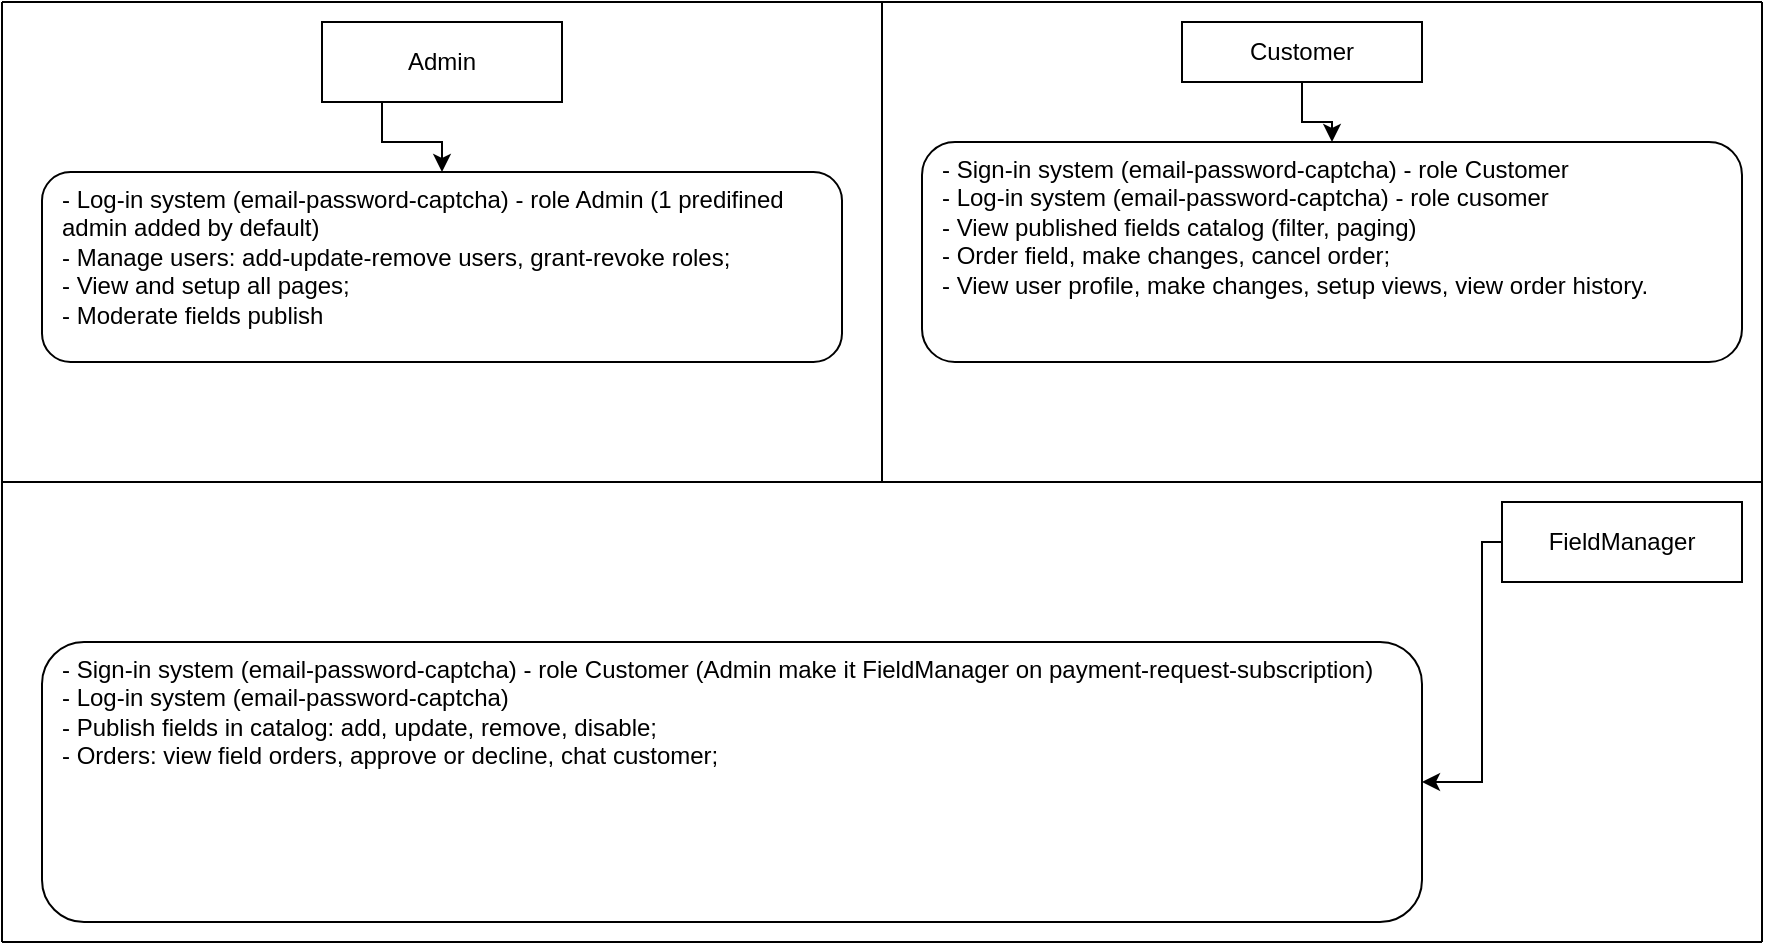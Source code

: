 <mxfile version="22.1.21" type="github" pages="2">
  <diagram name="Страница — 1" id="70BHOpl2UOvMuAp0euyL">
    <mxGraphModel dx="954" dy="495" grid="1" gridSize="10" guides="1" tooltips="1" connect="1" arrows="1" fold="1" page="1" pageScale="1" pageWidth="827" pageHeight="1169" math="0" shadow="0">
      <root>
        <mxCell id="0" />
        <mxCell id="1" parent="0" />
        <mxCell id="DcJVhh-An-SCEbFHaCnj-7" style="edgeStyle=orthogonalEdgeStyle;rounded=0;orthogonalLoop=1;jettySize=auto;html=1;exitX=0.25;exitY=1;exitDx=0;exitDy=0;" edge="1" parent="1" source="DcJVhh-An-SCEbFHaCnj-1" target="DcJVhh-An-SCEbFHaCnj-5">
          <mxGeometry relative="1" as="geometry">
            <Array as="points" />
          </mxGeometry>
        </mxCell>
        <mxCell id="DcJVhh-An-SCEbFHaCnj-1" value="Admin" style="rounded=0;whiteSpace=wrap;html=1;" vertex="1" parent="1">
          <mxGeometry x="160" y="10" width="120" height="40" as="geometry" />
        </mxCell>
        <mxCell id="DcJVhh-An-SCEbFHaCnj-23" value="" style="edgeStyle=orthogonalEdgeStyle;rounded=0;orthogonalLoop=1;jettySize=auto;html=1;entryX=1;entryY=0.5;entryDx=0;entryDy=0;" edge="1" parent="1" source="DcJVhh-An-SCEbFHaCnj-2" target="DcJVhh-An-SCEbFHaCnj-20">
          <mxGeometry relative="1" as="geometry">
            <mxPoint x="740" y="400" as="targetPoint" />
            <Array as="points">
              <mxPoint x="740" y="270" />
              <mxPoint x="740" y="390" />
            </Array>
          </mxGeometry>
        </mxCell>
        <mxCell id="DcJVhh-An-SCEbFHaCnj-2" value="FieldManager" style="rounded=0;whiteSpace=wrap;html=1;" vertex="1" parent="1">
          <mxGeometry x="750" y="250" width="120" height="40" as="geometry" />
        </mxCell>
        <mxCell id="DcJVhh-An-SCEbFHaCnj-19" value="" style="edgeStyle=orthogonalEdgeStyle;rounded=0;orthogonalLoop=1;jettySize=auto;html=1;" edge="1" parent="1" source="DcJVhh-An-SCEbFHaCnj-3" target="DcJVhh-An-SCEbFHaCnj-10">
          <mxGeometry relative="1" as="geometry" />
        </mxCell>
        <mxCell id="DcJVhh-An-SCEbFHaCnj-3" value="Customer" style="rounded=0;whiteSpace=wrap;html=1;" vertex="1" parent="1">
          <mxGeometry x="590" y="10" width="120" height="30" as="geometry" />
        </mxCell>
        <mxCell id="DcJVhh-An-SCEbFHaCnj-5" value="- Log-in system (email-password-captcha) - role Admin (1 predifined admin added by default)&lt;br&gt;- Manage users: add-update-remove users, grant-revoke roles;&amp;nbsp;&lt;br&gt;- View and&amp;nbsp;setup&amp;nbsp;all pages;&lt;br&gt;- Moderate fields publish" style="rounded=1;whiteSpace=wrap;html=1;align=left;spacingLeft=8;verticalAlign=top;" vertex="1" parent="1">
          <mxGeometry x="20" y="85" width="400" height="95" as="geometry" />
        </mxCell>
        <mxCell id="DcJVhh-An-SCEbFHaCnj-8" value="" style="endArrow=none;html=1;rounded=0;" edge="1" parent="1">
          <mxGeometry width="50" height="50" relative="1" as="geometry">
            <mxPoint y="240" as="sourcePoint" />
            <mxPoint x="880" y="240" as="targetPoint" />
          </mxGeometry>
        </mxCell>
        <mxCell id="DcJVhh-An-SCEbFHaCnj-9" value="" style="endArrow=none;html=1;rounded=0;" edge="1" parent="1">
          <mxGeometry width="50" height="50" relative="1" as="geometry">
            <mxPoint x="440" y="240" as="sourcePoint" />
            <mxPoint x="440" as="targetPoint" />
          </mxGeometry>
        </mxCell>
        <mxCell id="DcJVhh-An-SCEbFHaCnj-10" value="- Sign-in system (email-password-captcha) - role Customer&lt;br&gt;- Log-in system (email-password-captcha) - role cusomer&lt;br&gt;- View published fields catalog (filter, paging)&lt;br&gt;- Order field, make changes, cancel order;&lt;br&gt;- View user profile, make changes, setup views, view order history." style="rounded=1;whiteSpace=wrap;html=1;align=left;spacingLeft=8;verticalAlign=top;" vertex="1" parent="1">
          <mxGeometry x="460" y="70" width="410" height="110" as="geometry" />
        </mxCell>
        <mxCell id="DcJVhh-An-SCEbFHaCnj-13" value="" style="endArrow=none;html=1;rounded=0;" edge="1" parent="1">
          <mxGeometry width="50" height="50" relative="1" as="geometry">
            <mxPoint x="880" y="240" as="sourcePoint" />
            <mxPoint x="880" as="targetPoint" />
          </mxGeometry>
        </mxCell>
        <mxCell id="DcJVhh-An-SCEbFHaCnj-14" value="" style="endArrow=none;html=1;rounded=0;" edge="1" parent="1">
          <mxGeometry width="50" height="50" relative="1" as="geometry">
            <mxPoint x="880" y="470" as="sourcePoint" />
            <mxPoint x="880" y="240" as="targetPoint" />
          </mxGeometry>
        </mxCell>
        <mxCell id="DcJVhh-An-SCEbFHaCnj-15" value="" style="endArrow=none;html=1;rounded=0;" edge="1" parent="1">
          <mxGeometry width="50" height="50" relative="1" as="geometry">
            <mxPoint y="470" as="sourcePoint" />
            <mxPoint x="880" y="470" as="targetPoint" />
          </mxGeometry>
        </mxCell>
        <mxCell id="DcJVhh-An-SCEbFHaCnj-16" value="" style="endArrow=none;html=1;rounded=0;" edge="1" parent="1">
          <mxGeometry width="50" height="50" relative="1" as="geometry">
            <mxPoint y="240" as="sourcePoint" />
            <mxPoint as="targetPoint" />
          </mxGeometry>
        </mxCell>
        <mxCell id="DcJVhh-An-SCEbFHaCnj-17" value="" style="endArrow=none;html=1;rounded=0;" edge="1" parent="1">
          <mxGeometry width="50" height="50" relative="1" as="geometry">
            <mxPoint y="470" as="sourcePoint" />
            <mxPoint y="240" as="targetPoint" />
          </mxGeometry>
        </mxCell>
        <mxCell id="DcJVhh-An-SCEbFHaCnj-20" value="- Sign-in system (email-password-captcha) - role Customer (Admin make it FieldManager on payment-request-subscription)&lt;br&gt;- Log-in system (email-password-captcha)&lt;br&gt;- Publish fields in catalog: add, update, remove, disable;&lt;br&gt;- Orders: view field orders, approve or decline, chat customer;" style="rounded=1;whiteSpace=wrap;html=1;align=left;spacingLeft=8;verticalAlign=top;" vertex="1" parent="1">
          <mxGeometry x="20" y="320" width="690" height="140" as="geometry" />
        </mxCell>
        <mxCell id="DcJVhh-An-SCEbFHaCnj-24" value="" style="endArrow=none;html=1;rounded=0;" edge="1" parent="1">
          <mxGeometry width="50" height="50" relative="1" as="geometry">
            <mxPoint as="sourcePoint" />
            <mxPoint x="880" as="targetPoint" />
          </mxGeometry>
        </mxCell>
      </root>
    </mxGraphModel>
  </diagram>
  <diagram id="6aiEzHx2fo466J4ad3kO" name="Страница — 2">
    <mxGraphModel dx="1781" dy="495" grid="1" gridSize="10" guides="1" tooltips="1" connect="1" arrows="1" fold="1" page="1" pageScale="1" pageWidth="827" pageHeight="1169" math="0" shadow="0">
      <root>
        <mxCell id="0" />
        <mxCell id="1" parent="0" />
        <mxCell id="MkS_AtOheGpdKdR-3dni-1" value="&lt;p style=&quot;margin:0px;margin-top:6px;text-align:center;&quot;&gt;&lt;b&gt;Layout page&lt;/b&gt;&lt;/p&gt;&lt;hr&gt;&lt;p style=&quot;margin:0px;margin-left:8px;&quot;&gt;+ Header&lt;/p&gt;&lt;p style=&quot;margin:0px;margin-left:8px;&quot;&gt;+ Menu&lt;/p&gt;&lt;p style=&quot;margin:0px;margin-left:8px;&quot;&gt;+ Body&lt;br&gt;+ Footer&lt;/p&gt;" style="align=left;overflow=fill;html=1;dropTarget=0;whiteSpace=wrap;" vertex="1" parent="1">
          <mxGeometry x="30" y="60" width="140" height="100" as="geometry" />
        </mxCell>
        <mxCell id="MkS_AtOheGpdKdR-3dni-2" value="" style="shape=component;jettyWidth=8;jettyHeight=4;" vertex="1" parent="MkS_AtOheGpdKdR-3dni-1">
          <mxGeometry x="1" width="20" height="20" relative="1" as="geometry">
            <mxPoint x="-24" y="4" as="offset" />
          </mxGeometry>
        </mxCell>
        <mxCell id="MkS_AtOheGpdKdR-3dni-5" style="edgeStyle=orthogonalEdgeStyle;rounded=0;orthogonalLoop=1;jettySize=auto;html=1;exitX=0;exitY=0.25;exitDx=0;exitDy=0;entryX=-0.007;entryY=0.611;entryDx=0;entryDy=0;entryPerimeter=0;" edge="1" parent="1" source="MkS_AtOheGpdKdR-3dni-3">
          <mxGeometry relative="1" as="geometry">
            <mxPoint x="59.02" y="159.99" as="targetPoint" />
          </mxGeometry>
        </mxCell>
        <mxCell id="MkS_AtOheGpdKdR-3dni-3" value="&lt;p style=&quot;margin:0px;margin-top:6px;text-align:center;&quot;&gt;&lt;b&gt;Fields catalog page&lt;/b&gt;&lt;/p&gt;&lt;hr&gt;&lt;p style=&quot;margin:0px;margin-left:8px;&quot;&gt;+ Filter&lt;/p&gt;&lt;p style=&quot;margin:0px;margin-left:8px;&quot;&gt;+ List&lt;br&gt;+ Paginator&lt;/p&gt;" style="align=left;overflow=fill;html=1;dropTarget=0;whiteSpace=wrap;" vertex="1" parent="1">
          <mxGeometry x="90" y="180" width="180" height="90" as="geometry" />
        </mxCell>
        <mxCell id="MkS_AtOheGpdKdR-3dni-4" value="" style="shape=component;jettyWidth=8;jettyHeight=4;" vertex="1" parent="MkS_AtOheGpdKdR-3dni-3">
          <mxGeometry x="1" width="20" height="20" relative="1" as="geometry">
            <mxPoint x="-24" y="4" as="offset" />
          </mxGeometry>
        </mxCell>
        <mxCell id="MkS_AtOheGpdKdR-3dni-8" style="edgeStyle=orthogonalEdgeStyle;rounded=0;orthogonalLoop=1;jettySize=auto;html=1;exitX=0;exitY=0.25;exitDx=0;exitDy=0;entryX=0.05;entryY=1.011;entryDx=0;entryDy=0;entryPerimeter=0;" edge="1" parent="1" source="MkS_AtOheGpdKdR-3dni-6" target="MkS_AtOheGpdKdR-3dni-1">
          <mxGeometry relative="1" as="geometry">
            <mxPoint x="40" y="225" as="targetPoint" />
          </mxGeometry>
        </mxCell>
        <mxCell id="MkS_AtOheGpdKdR-3dni-6" value="&lt;p style=&quot;margin:0px;margin-top:6px;text-align:center;&quot;&gt;&lt;b&gt;Users page&lt;/b&gt;&lt;/p&gt;&lt;hr&gt;&lt;p style=&quot;margin:0px;margin-left:8px;&quot;&gt;+ Filter&lt;/p&gt;&lt;p style=&quot;margin:0px;margin-left:8px;&quot;&gt;+ List&lt;br&gt;+ Paginator&lt;/p&gt;" style="align=left;overflow=fill;html=1;dropTarget=0;whiteSpace=wrap;" vertex="1" parent="1">
          <mxGeometry x="20" y="300" width="180" height="90" as="geometry" />
        </mxCell>
        <mxCell id="MkS_AtOheGpdKdR-3dni-7" value="" style="shape=component;jettyWidth=8;jettyHeight=4;" vertex="1" parent="MkS_AtOheGpdKdR-3dni-6">
          <mxGeometry x="1" width="20" height="20" relative="1" as="geometry">
            <mxPoint x="-24" y="4" as="offset" />
          </mxGeometry>
        </mxCell>
        <mxCell id="MkS_AtOheGpdKdR-3dni-11" value="" style="html=1;points=[[0,0,0,0,5],[0,1,0,0,-5],[1,0,0,0,5],[1,1,0,0,-5]];perimeter=orthogonalPerimeter;outlineConnect=0;targetShapes=umlLifeline;portConstraint=eastwest;newEdgeStyle={&quot;curved&quot;:0,&quot;rounded&quot;:0};" vertex="1" parent="1">
          <mxGeometry x="460" width="10" height="550" as="geometry" />
        </mxCell>
        <mxCell id="MkS_AtOheGpdKdR-3dni-12" value="UI blocks" style="ellipse;whiteSpace=wrap;html=1;" vertex="1" parent="1">
          <mxGeometry x="20" y="10" width="70" height="40" as="geometry" />
        </mxCell>
        <mxCell id="MkS_AtOheGpdKdR-3dni-15" style="edgeStyle=orthogonalEdgeStyle;rounded=0;orthogonalLoop=1;jettySize=auto;html=1;exitX=0;exitY=0.5;exitDx=0;exitDy=0;" edge="1" parent="1" source="MkS_AtOheGpdKdR-3dni-13" target="MkS_AtOheGpdKdR-3dni-1">
          <mxGeometry relative="1" as="geometry" />
        </mxCell>
        <mxCell id="MkS_AtOheGpdKdR-3dni-13" value="&lt;p style=&quot;margin:0px;margin-top:6px;text-align:center;&quot;&gt;&lt;b&gt;Profile page&lt;/b&gt;&lt;/p&gt;&lt;hr&gt;&lt;p style=&quot;margin:0px;margin-left:8px;&quot;&gt;+ Menu&lt;/p&gt;&lt;p style=&quot;margin:0px;margin-left:8px;&quot;&gt;+ Forms&lt;/p&gt;" style="align=left;overflow=fill;html=1;dropTarget=0;whiteSpace=wrap;" vertex="1" parent="1">
          <mxGeometry x="210" y="50" width="130" height="70" as="geometry" />
        </mxCell>
        <mxCell id="MkS_AtOheGpdKdR-3dni-14" value="" style="shape=component;jettyWidth=8;jettyHeight=4;" vertex="1" parent="MkS_AtOheGpdKdR-3dni-13">
          <mxGeometry x="1" width="20" height="20" relative="1" as="geometry">
            <mxPoint x="-24" y="4" as="offset" />
          </mxGeometry>
        </mxCell>
        <mxCell id="MkS_AtOheGpdKdR-3dni-27" style="edgeStyle=orthogonalEdgeStyle;rounded=0;orthogonalLoop=1;jettySize=auto;html=1;exitX=0;exitY=0.25;exitDx=0;exitDy=0;entryX=1;entryY=0.5;entryDx=0;entryDy=0;" edge="1" parent="1" source="MkS_AtOheGpdKdR-3dni-16" target="MkS_AtOheGpdKdR-3dni-6">
          <mxGeometry relative="1" as="geometry" />
        </mxCell>
        <mxCell id="MkS_AtOheGpdKdR-3dni-16" value="&lt;p style=&quot;margin:0px;margin-top:6px;text-align:center;&quot;&gt;&lt;b&gt;User details view&lt;/b&gt;&lt;/p&gt;&lt;hr&gt;&lt;p style=&quot;margin:0px;margin-left:8px;&quot;&gt;+ Fields&lt;/p&gt;&lt;p style=&quot;margin:0px;margin-left:8px;&quot;&gt;+ Actions&lt;br&gt;&lt;/p&gt;" style="align=left;overflow=fill;html=1;dropTarget=0;whiteSpace=wrap;" vertex="1" parent="1">
          <mxGeometry x="270" y="310" width="150" height="70" as="geometry" />
        </mxCell>
        <mxCell id="MkS_AtOheGpdKdR-3dni-17" value="" style="shape=component;jettyWidth=8;jettyHeight=4;" vertex="1" parent="MkS_AtOheGpdKdR-3dni-16">
          <mxGeometry x="1" width="20" height="20" relative="1" as="geometry">
            <mxPoint x="-24" y="4" as="offset" />
          </mxGeometry>
        </mxCell>
        <mxCell id="MkS_AtOheGpdKdR-3dni-21" style="edgeStyle=orthogonalEdgeStyle;rounded=0;orthogonalLoop=1;jettySize=auto;html=1;exitX=0;exitY=0.5;exitDx=0;exitDy=0;entryX=1;entryY=0.5;entryDx=0;entryDy=0;" edge="1" parent="1" source="MkS_AtOheGpdKdR-3dni-19" target="MkS_AtOheGpdKdR-3dni-3">
          <mxGeometry relative="1" as="geometry" />
        </mxCell>
        <mxCell id="MkS_AtOheGpdKdR-3dni-19" value="&lt;p style=&quot;margin:0px;margin-top:6px;text-align:center;&quot;&gt;&lt;b&gt;Field details view&lt;/b&gt;&lt;/p&gt;&lt;hr&gt;&lt;p style=&quot;margin:0px;margin-left:8px;&quot;&gt;+ Fields&lt;/p&gt;&lt;p style=&quot;margin:0px;margin-left:8px;&quot;&gt;+ Actions&lt;br&gt;&lt;/p&gt;" style="align=left;overflow=fill;html=1;dropTarget=0;whiteSpace=wrap;" vertex="1" parent="1">
          <mxGeometry x="290" y="190" width="150" height="70" as="geometry" />
        </mxCell>
        <mxCell id="MkS_AtOheGpdKdR-3dni-20" value="" style="shape=component;jettyWidth=8;jettyHeight=4;" vertex="1" parent="MkS_AtOheGpdKdR-3dni-19">
          <mxGeometry x="1" width="20" height="20" relative="1" as="geometry">
            <mxPoint x="-24" y="4" as="offset" />
          </mxGeometry>
        </mxCell>
        <mxCell id="MkS_AtOheGpdKdR-3dni-22" value="&lt;p style=&quot;margin:0px;margin-top:6px;text-align:center;&quot;&gt;&lt;b&gt;Order page&lt;/b&gt;&lt;/p&gt;&lt;hr&gt;&lt;p style=&quot;margin:0px;margin-left:8px;&quot;&gt;+ Filter&lt;/p&gt;&lt;p style=&quot;margin:0px;margin-left:8px;&quot;&gt;+ List&lt;br&gt;+ Paginator&lt;/p&gt;" style="align=left;overflow=fill;html=1;dropTarget=0;whiteSpace=wrap;" vertex="1" parent="1">
          <mxGeometry x="10" y="415" width="180" height="90" as="geometry" />
        </mxCell>
        <mxCell id="MkS_AtOheGpdKdR-3dni-23" value="" style="shape=component;jettyWidth=8;jettyHeight=4;" vertex="1" parent="MkS_AtOheGpdKdR-3dni-22">
          <mxGeometry x="1" width="20" height="20" relative="1" as="geometry">
            <mxPoint x="-24" y="4" as="offset" />
          </mxGeometry>
        </mxCell>
        <mxCell id="MkS_AtOheGpdKdR-3dni-24" style="edgeStyle=orthogonalEdgeStyle;rounded=0;orthogonalLoop=1;jettySize=auto;html=1;exitX=0;exitY=0.5;exitDx=0;exitDy=0;entryX=0.007;entryY=0.6;entryDx=0;entryDy=0;entryPerimeter=0;" edge="1" parent="1" source="MkS_AtOheGpdKdR-3dni-22" target="MkS_AtOheGpdKdR-3dni-1">
          <mxGeometry relative="1" as="geometry" />
        </mxCell>
        <mxCell id="MkS_AtOheGpdKdR-3dni-28" style="edgeStyle=orthogonalEdgeStyle;rounded=0;orthogonalLoop=1;jettySize=auto;html=1;exitX=0;exitY=0.5;exitDx=0;exitDy=0;entryX=1;entryY=0.5;entryDx=0;entryDy=0;" edge="1" parent="1" source="MkS_AtOheGpdKdR-3dni-25" target="MkS_AtOheGpdKdR-3dni-22">
          <mxGeometry relative="1" as="geometry" />
        </mxCell>
        <mxCell id="MkS_AtOheGpdKdR-3dni-25" value="&lt;p style=&quot;margin:0px;margin-top:6px;text-align:center;&quot;&gt;&lt;b&gt;Orders details view&lt;/b&gt;&lt;/p&gt;&lt;hr&gt;&lt;p style=&quot;margin:0px;margin-left:8px;&quot;&gt;+ Fields&lt;/p&gt;&lt;p style=&quot;margin:0px;margin-left:8px;&quot;&gt;+ Actions&lt;br&gt;&lt;/p&gt;" style="align=left;overflow=fill;html=1;dropTarget=0;whiteSpace=wrap;" vertex="1" parent="1">
          <mxGeometry x="220" y="425" width="180" height="70" as="geometry" />
        </mxCell>
        <mxCell id="MkS_AtOheGpdKdR-3dni-26" value="" style="shape=component;jettyWidth=8;jettyHeight=4;" vertex="1" parent="MkS_AtOheGpdKdR-3dni-25">
          <mxGeometry x="1" width="20" height="20" relative="1" as="geometry">
            <mxPoint x="-24" y="4" as="offset" />
          </mxGeometry>
        </mxCell>
      </root>
    </mxGraphModel>
  </diagram>
</mxfile>
